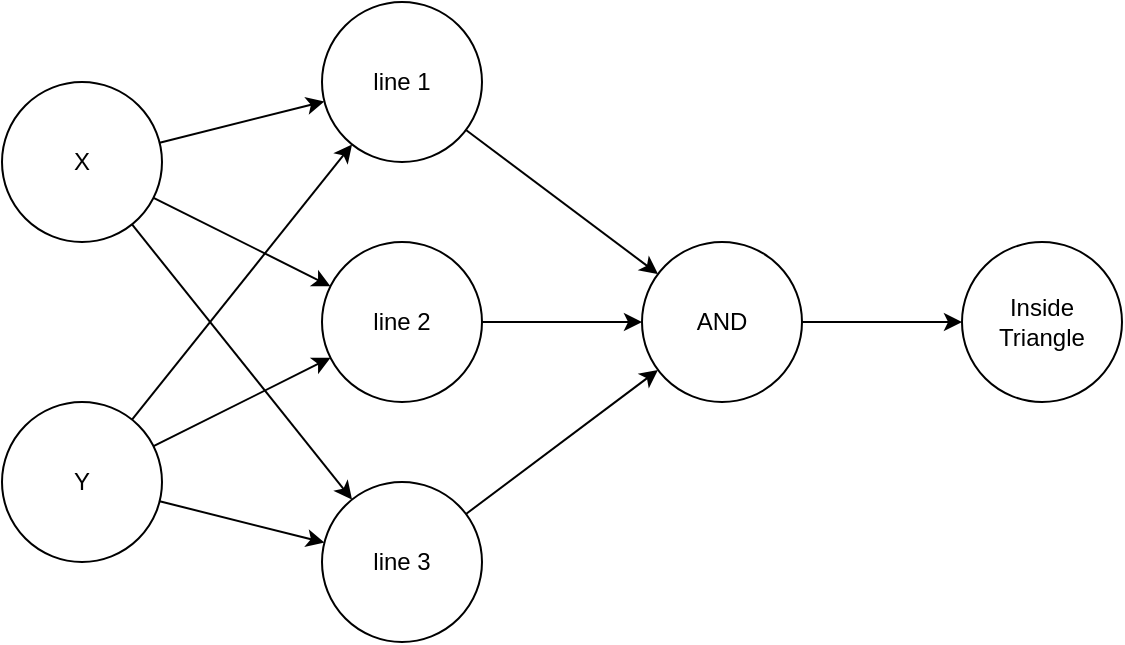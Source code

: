 <mxfile>
    <diagram id="zQe6tujp_1xQxcYqpp9-" name="Page-1">
        <mxGraphModel dx="914" dy="680" grid="1" gridSize="10" guides="1" tooltips="1" connect="1" arrows="1" fold="1" page="1" pageScale="1" pageWidth="850" pageHeight="1100" math="0" shadow="0">
            <root>
                <mxCell id="0"/>
                <mxCell id="1" parent="0"/>
                <mxCell id="2" value="X" style="ellipse;whiteSpace=wrap;html=1;aspect=fixed;" vertex="1" parent="1">
                    <mxGeometry x="120" y="360" width="80" height="80" as="geometry"/>
                </mxCell>
                <mxCell id="3" value="Y" style="ellipse;whiteSpace=wrap;html=1;aspect=fixed;" vertex="1" parent="1">
                    <mxGeometry x="120" y="520" width="80" height="80" as="geometry"/>
                </mxCell>
                <mxCell id="4" value="line 1" style="ellipse;whiteSpace=wrap;html=1;aspect=fixed;" vertex="1" parent="1">
                    <mxGeometry x="280" y="320" width="80" height="80" as="geometry"/>
                </mxCell>
                <mxCell id="5" value="line 2" style="ellipse;whiteSpace=wrap;html=1;aspect=fixed;" vertex="1" parent="1">
                    <mxGeometry x="280" y="440" width="80" height="80" as="geometry"/>
                </mxCell>
                <mxCell id="6" value="line 3" style="ellipse;whiteSpace=wrap;html=1;aspect=fixed;" vertex="1" parent="1">
                    <mxGeometry x="280" y="560" width="80" height="80" as="geometry"/>
                </mxCell>
                <mxCell id="7" value="AND" style="ellipse;whiteSpace=wrap;html=1;aspect=fixed;" vertex="1" parent="1">
                    <mxGeometry x="440" y="440" width="80" height="80" as="geometry"/>
                </mxCell>
                <mxCell id="8" value="" style="endArrow=classic;html=1;" edge="1" parent="1" source="2" target="4">
                    <mxGeometry width="50" height="50" relative="1" as="geometry">
                        <mxPoint x="120" y="330" as="sourcePoint"/>
                        <mxPoint x="170" y="280" as="targetPoint"/>
                    </mxGeometry>
                </mxCell>
                <mxCell id="9" value="" style="endArrow=classic;html=1;" edge="1" parent="1" source="2" target="5">
                    <mxGeometry width="50" height="50" relative="1" as="geometry">
                        <mxPoint x="208.806" y="400.299" as="sourcePoint"/>
                        <mxPoint x="291.194" y="379.701" as="targetPoint"/>
                    </mxGeometry>
                </mxCell>
                <mxCell id="10" value="" style="endArrow=classic;html=1;" edge="1" parent="1" source="2" target="6">
                    <mxGeometry width="50" height="50" relative="1" as="geometry">
                        <mxPoint x="218.806" y="410.299" as="sourcePoint"/>
                        <mxPoint x="301.194" y="389.701" as="targetPoint"/>
                    </mxGeometry>
                </mxCell>
                <mxCell id="11" value="" style="endArrow=classic;html=1;" edge="1" parent="1" source="3" target="4">
                    <mxGeometry width="50" height="50" relative="1" as="geometry">
                        <mxPoint x="194.988" y="441.235" as="sourcePoint"/>
                        <mxPoint x="305.012" y="578.765" as="targetPoint"/>
                    </mxGeometry>
                </mxCell>
                <mxCell id="12" value="" style="endArrow=classic;html=1;" edge="1" parent="1" source="3" target="5">
                    <mxGeometry width="50" height="50" relative="1" as="geometry">
                        <mxPoint x="204.988" y="451.235" as="sourcePoint"/>
                        <mxPoint x="315.012" y="588.765" as="targetPoint"/>
                    </mxGeometry>
                </mxCell>
                <mxCell id="13" value="" style="endArrow=classic;html=1;" edge="1" parent="1" source="3" target="6">
                    <mxGeometry width="50" height="50" relative="1" as="geometry">
                        <mxPoint x="214.988" y="461.235" as="sourcePoint"/>
                        <mxPoint x="325.012" y="598.765" as="targetPoint"/>
                    </mxGeometry>
                </mxCell>
                <mxCell id="14" value="" style="endArrow=classic;html=1;" edge="1" parent="1" source="4" target="7">
                    <mxGeometry width="50" height="50" relative="1" as="geometry">
                        <mxPoint x="410" y="380" as="sourcePoint"/>
                        <mxPoint x="460" y="330" as="targetPoint"/>
                    </mxGeometry>
                </mxCell>
                <mxCell id="15" value="" style="endArrow=classic;html=1;" edge="1" parent="1" source="5" target="7">
                    <mxGeometry width="50" height="50" relative="1" as="geometry">
                        <mxPoint x="660" y="360" as="sourcePoint"/>
                        <mxPoint x="710" y="310" as="targetPoint"/>
                    </mxGeometry>
                </mxCell>
                <mxCell id="16" value="" style="endArrow=classic;html=1;" edge="1" parent="1" source="6" target="7">
                    <mxGeometry width="50" height="50" relative="1" as="geometry">
                        <mxPoint x="370" y="490" as="sourcePoint"/>
                        <mxPoint x="450" y="490" as="targetPoint"/>
                    </mxGeometry>
                </mxCell>
                <mxCell id="17" value="Inside&lt;br&gt;Triangle" style="ellipse;whiteSpace=wrap;html=1;aspect=fixed;" vertex="1" parent="1">
                    <mxGeometry x="600" y="440" width="80" height="80" as="geometry"/>
                </mxCell>
                <mxCell id="18" value="" style="endArrow=classic;html=1;" edge="1" parent="1" source="7" target="17">
                    <mxGeometry width="50" height="50" relative="1" as="geometry">
                        <mxPoint x="730" y="400" as="sourcePoint"/>
                        <mxPoint x="780" y="350" as="targetPoint"/>
                    </mxGeometry>
                </mxCell>
            </root>
        </mxGraphModel>
    </diagram>
</mxfile>
